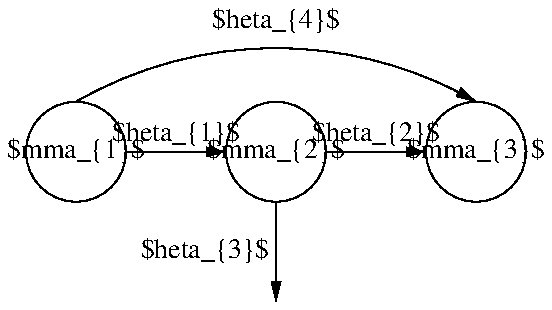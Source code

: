 .PS
G1: circle "$\gamma_{1}$";
arrow "$\theta_{1}$" above;
G2: circle "$\gamma_{2}$";
arrow "$\theta_{2}$" above;
G3: circle "$\gamma_{3}$";
arrow down from G2.s "$\theta_{3}$ " rjust;
A1: arc -> cw from G1.n to G3.n rad 2i;
"$\theta_{4}$" at G2 + 0, 0.65i;
.PE
